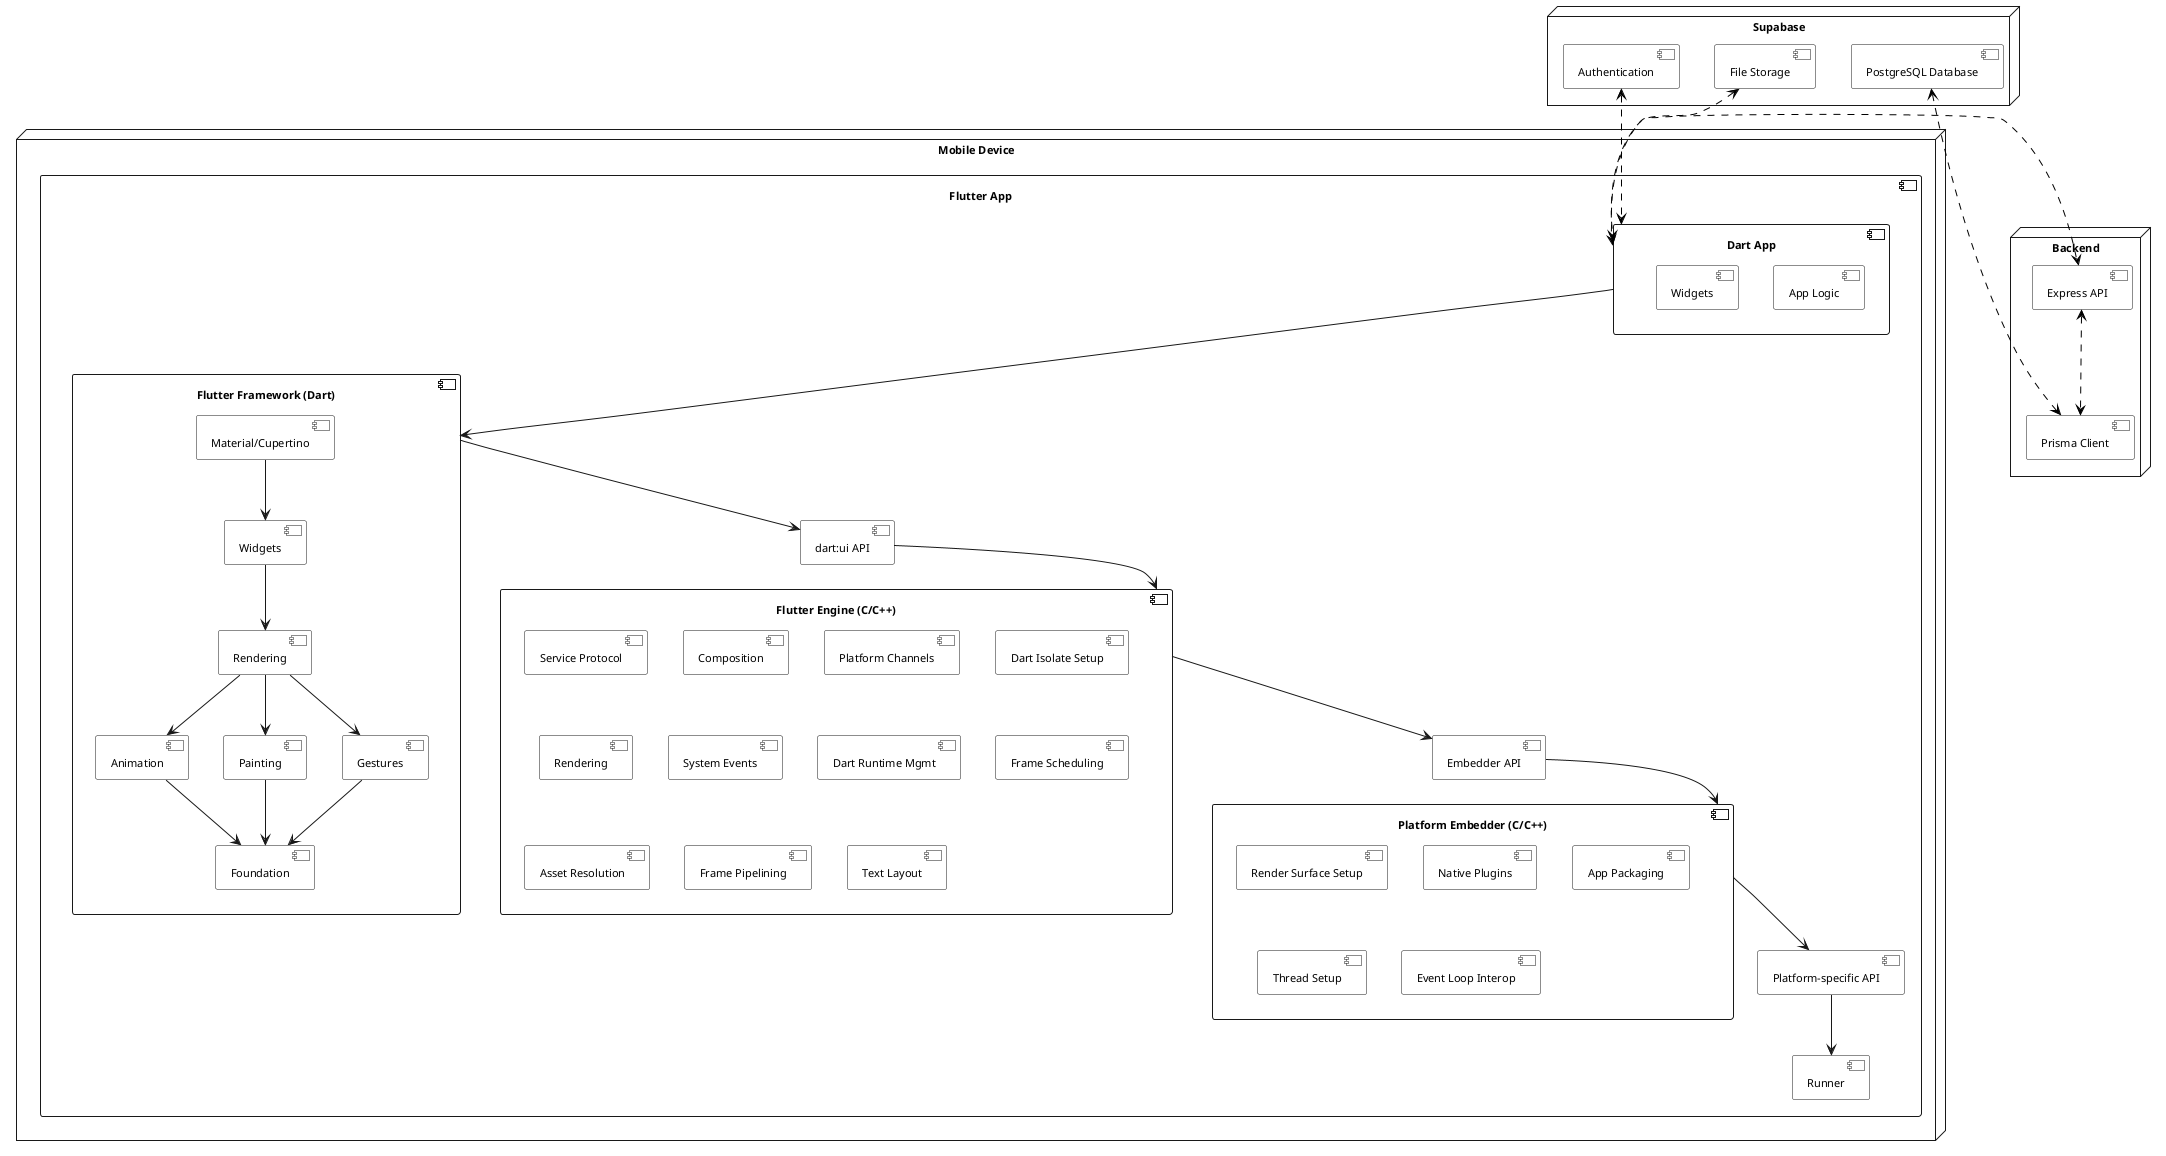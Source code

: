 @startuml architecture_design
skinparam ComponentBackgroundColor white
skinparam defaultTextAlignment center
skinparam defaultFontSize 11

node "Mobile Device" as mobileDevice {
    component "Flutter App" as flutterApp {
        ' Dart Layer
        component "Dart App" as dartApp {
            component "App Logic" as appLogic
            component "Widgets" as widgets
        }

        ' Framework Layer
        component "Flutter Framework (Dart)" as framework {
            component "Material/Cupertino" as materialCupertino
            component "Widgets" as widgetsLayer
            component "Rendering" as renderingLayer
            component "Animation" as animation
            component "Painting" as painting
            component "Gestures" as gestures
            component "Foundation" as foundation
        }
        
        component "dart:ui API" as dartUI {
            
        }

        ' Engine Layer
        component "Flutter Engine (C/C++)" as engine {
            component "Service Protocol" as serviceProtocol
            component "Composition" as composition
            component "Platform Channels" as platformChannels
            component "Dart Isolate Setup" as dartIsolateSetup
            component "Rendering" as rendering
            component "System Events" as systemEvents
            component "Dart Runtime Mgmt" as dartRuntimeMgmt
            component "Frame Scheduling" as frameScheduling
            component "Asset Resolution" as assetResolution
            component "Frame Pipelining" as framePipelining
            component "Text Layout" as textLayout
        }

        component "Embedder API" as embedderAPI {

        }

        ' Platform-specific Layer
        component "Platform Embedder (C/C++)" as embedder {
            component "Render Surface Setup" as renderSurfaceSetup
            component "Native Plugins" as nativePlugins
            component "App Packaging" as appPackaging
            component "Thread Setup" as threadSetup
            component "Event Loop Interop" as eventLoopInterop
        }

        component "Platform-specific API" as platformAPI {

        }
        component "Runner" as runner {

        }
    }
}

node "Backend" as backend {
    component "Express API" as expressAPI
    component "Prisma Client" as prismaClient
}

node "Supabase" as supabase {
    component "Authentication" as auth
    component "File Storage" as fileStorage
    component "PostgreSQL Database" as postgresDB
}

' Internal Flutter connections
dartApp --> framework
framework --> dartUI
dartUI --> engine
engine --> embedderAPI
embedderAPI --> embedder
embedder --> platformAPI
platformAPI --> runner
' Layer details
materialCupertino --> widgetsLayer
widgetsLayer --> renderingLayer
renderingLayer --> gestures
renderingLayer --> painting
renderingLayer --> animation
animation --> foundation
painting --> foundation
gestures --> foundation



' External connections
' embedder --> expressAPI : HTTP
dartApp <.[#000000]u.> auth 
dartApp <.[#000000]u.> fileStorage
dartApp <.[#000000]r.> expressAPI
' dartApp --> fileStorage : Direct Storage

expressAPI <.[#000000].> prismaClient
prismaClient <.[#000000].> postgresDB


@enduml